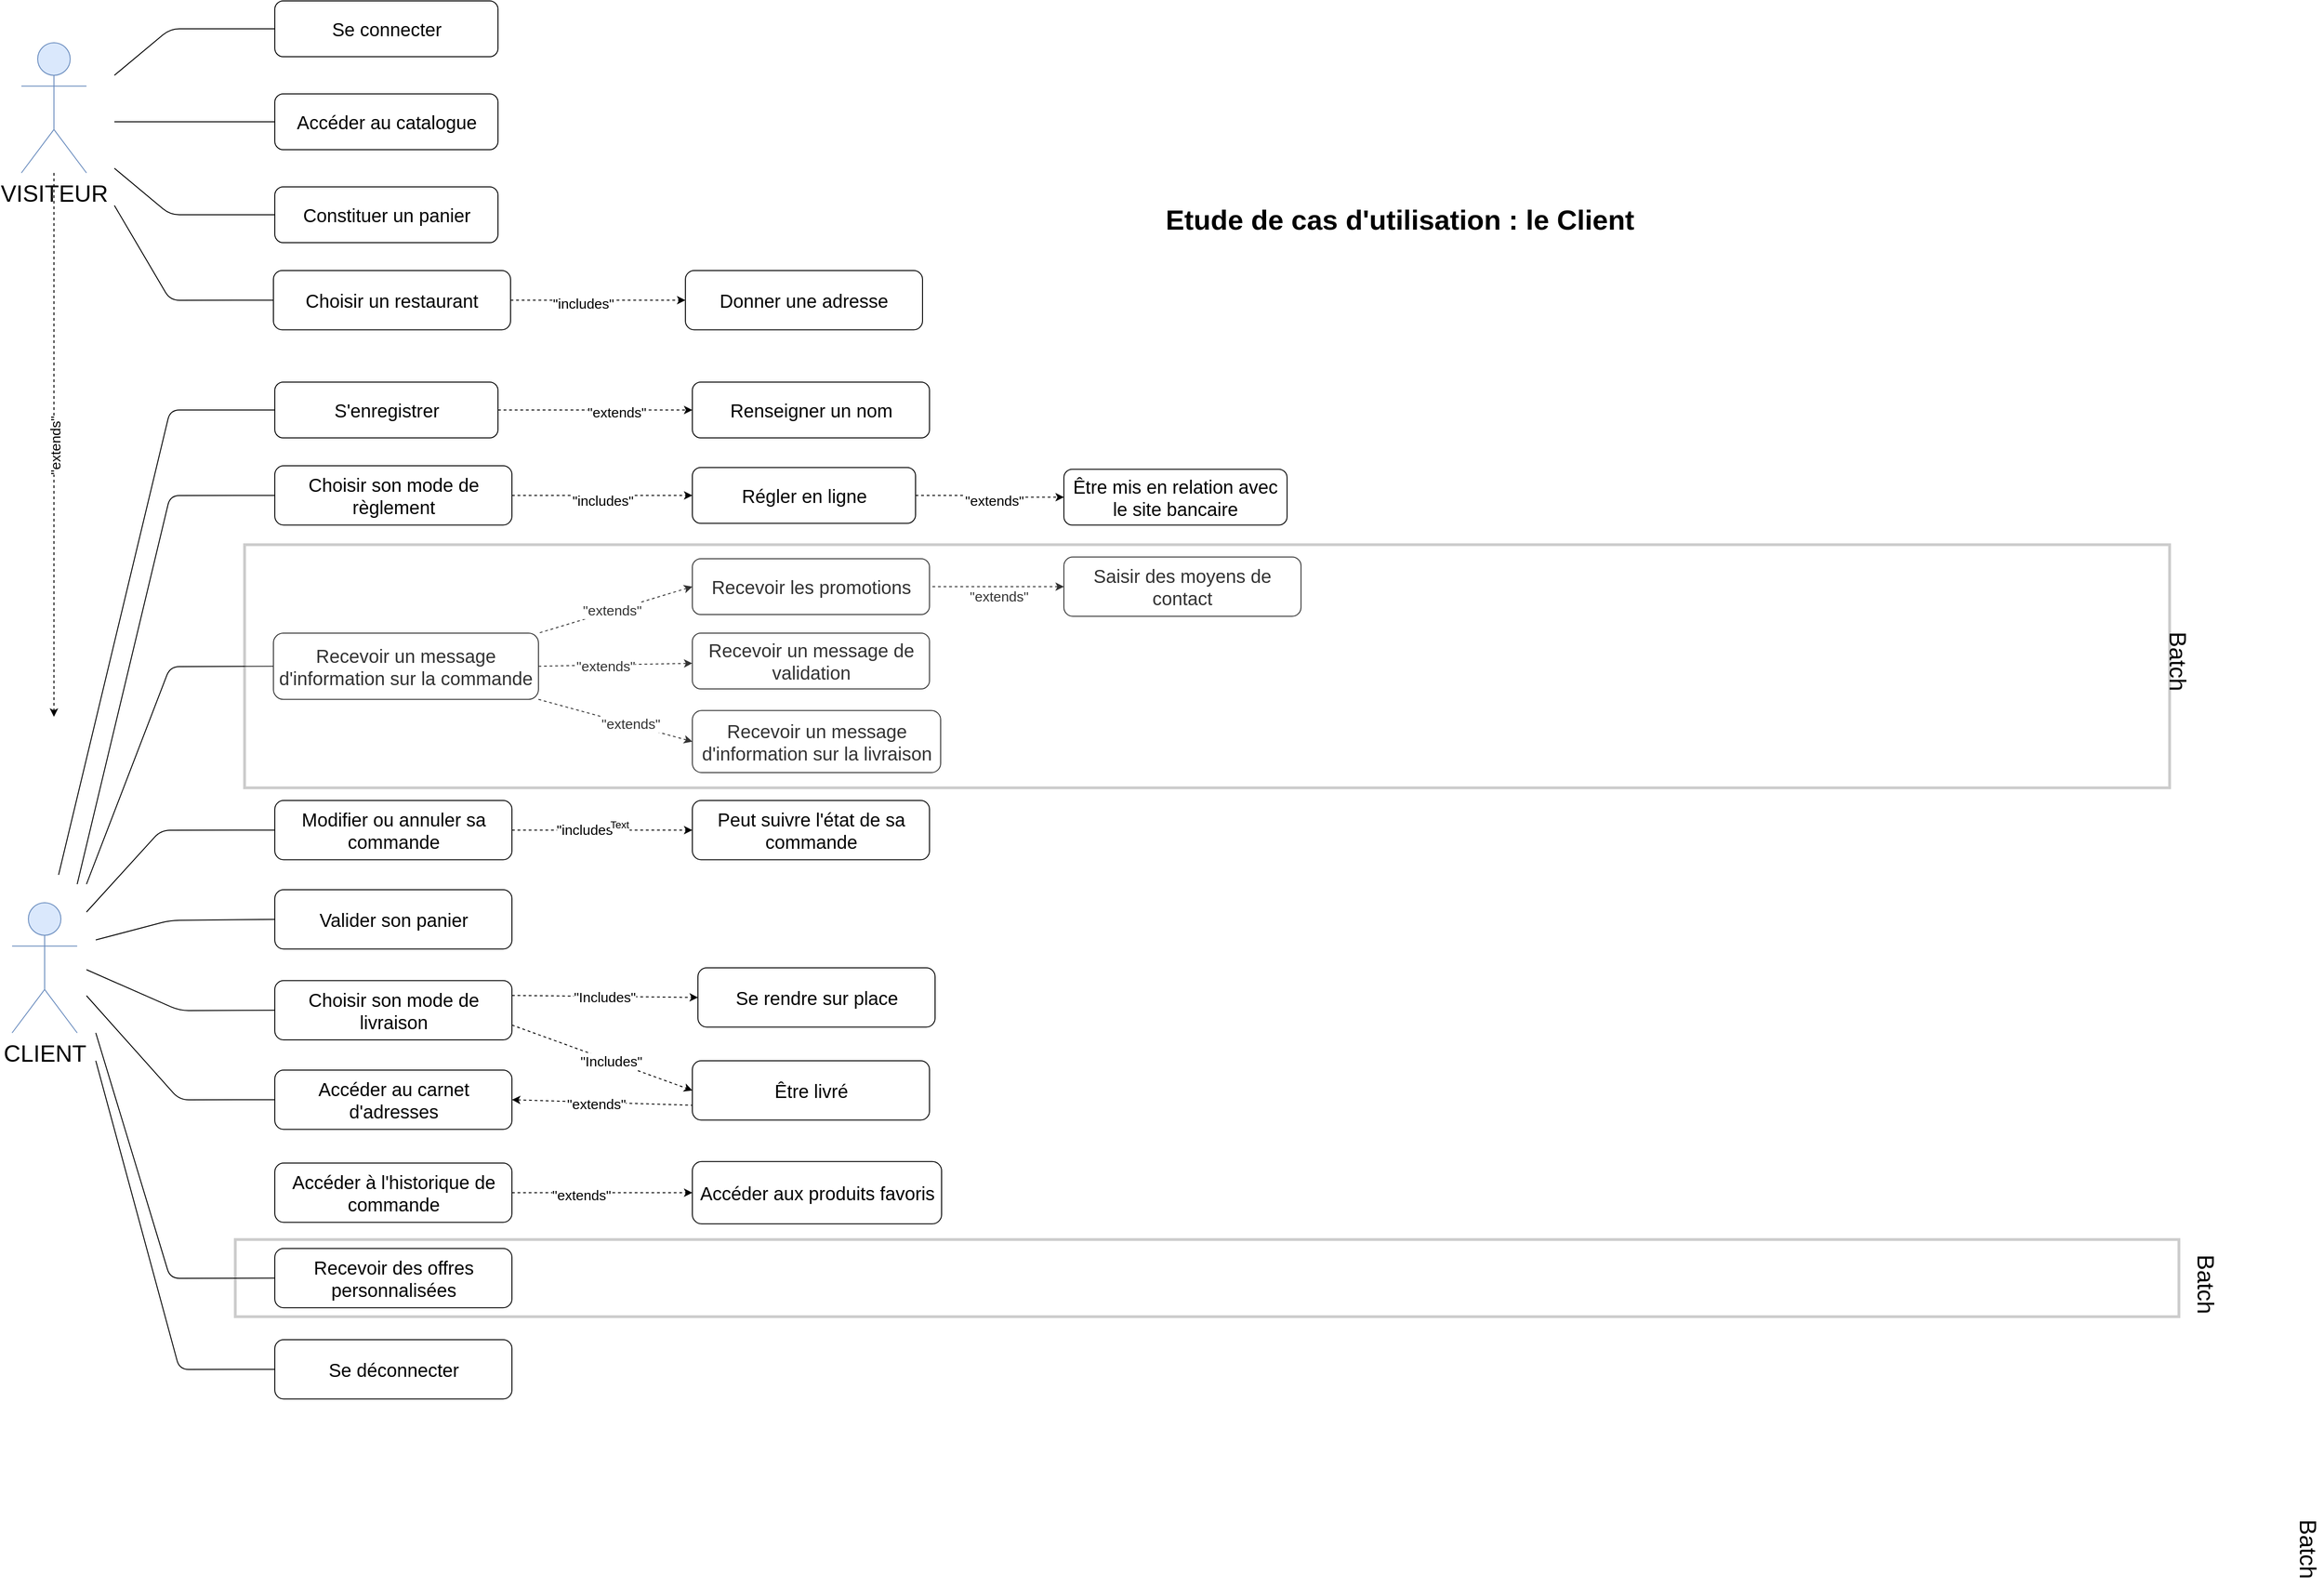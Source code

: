 <mxfile version="13.1.14" type="github">
  <diagram id="K9GapVBDPHIvFuJplNbO" name="Page-1">
    <mxGraphModel dx="2719" dy="2213" grid="1" gridSize="10" guides="1" tooltips="1" connect="1" arrows="1" fold="1" page="1" pageScale="1" pageWidth="827" pageHeight="1169" math="0" shadow="0">
      <root>
        <mxCell id="0" />
        <mxCell id="1" parent="0" />
        <mxCell id="M6-kx8zf7hQfBqXirGnj-3" value="" style="rounded=0;whiteSpace=wrap;html=1;opacity=20;strokeWidth=3;perimeterSpacing=0;" parent="1" vertex="1">
          <mxGeometry x="230" y="312.26" width="2090" height="83" as="geometry" />
        </mxCell>
        <mxCell id="MGfbBTOL-nACpGUUXOaL-126" value="&lt;font size=&quot;1&quot;&gt;&lt;b style=&quot;font-size: 30px&quot;&gt;Etude de cas d&#39;utilisation : le Client&lt;/b&gt;&lt;/font&gt;" style="text;html=1;strokeColor=none;fillColor=#ffffff;align=center;verticalAlign=middle;whiteSpace=wrap;rounded=0;" parent="1" vertex="1">
          <mxGeometry x="1205" y="-810" width="555" height="50" as="geometry" />
        </mxCell>
        <mxCell id="MGfbBTOL-nACpGUUXOaL-150" value="&lt;font style=&quot;font-size: 25px&quot;&gt;Batch&lt;/font&gt;" style="text;html=1;align=center;verticalAlign=middle;resizable=0;points=[];autosize=1;rotation=90;" parent="1" vertex="1">
          <mxGeometry x="2310" y="350" width="80" height="20" as="geometry" />
        </mxCell>
        <mxCell id="OG27PFwJGwJHBfuaEuk7-5" value="" style="endArrow=none;html=1;entryX=0;entryY=0.5;entryDx=0;entryDy=0;" parent="1" target="M6-kx8zf7hQfBqXirGnj-42" edge="1">
          <mxGeometry width="50" height="50" relative="1" as="geometry">
            <mxPoint x="70" y="22" as="sourcePoint" />
            <mxPoint x="280" y="10" as="targetPoint" />
            <Array as="points">
              <mxPoint x="170" y="66" />
            </Array>
          </mxGeometry>
        </mxCell>
        <mxCell id="OG27PFwJGwJHBfuaEuk7-23" value="" style="endArrow=classic;html=1;entryX=0;entryY=0.5;entryDx=0;entryDy=0;exitX=1;exitY=0.5;exitDx=0;exitDy=0;dashed=1;" parent="1" source="M6-kx8zf7hQfBqXirGnj-38" target="M6-kx8zf7hQfBqXirGnj-41" edge="1">
          <mxGeometry width="50" height="50" relative="1" as="geometry">
            <mxPoint x="1959.246" y="-53.988" as="sourcePoint" />
            <mxPoint x="2220" y="-20" as="targetPoint" />
          </mxGeometry>
        </mxCell>
        <mxCell id="OG27PFwJGwJHBfuaEuk7-35" value="&lt;font style=&quot;font-size: 15px&quot;&gt;&quot;includes&quot;&lt;/font&gt;" style="edgeLabel;html=1;align=center;verticalAlign=middle;resizable=0;points=[];" parent="OG27PFwJGwJHBfuaEuk7-23" vertex="1" connectable="0">
          <mxGeometry x="-0.176" y="1" relative="1" as="geometry">
            <mxPoint as="offset" />
          </mxGeometry>
        </mxCell>
        <mxCell id="iiYqBMzcklRFqchUWYKM-30" value="Text" style="edgeLabel;html=1;align=center;verticalAlign=middle;resizable=0;points=[];" vertex="1" connectable="0" parent="OG27PFwJGwJHBfuaEuk7-23">
          <mxGeometry x="0.177" y="6" relative="1" as="geometry">
            <mxPoint x="1" as="offset" />
          </mxGeometry>
        </mxCell>
        <mxCell id="OG27PFwJGwJHBfuaEuk7-39" value="&lt;font style=&quot;font-size: 15px&quot;&gt;&quot;Includes&quot;&lt;/font&gt;" style="endArrow=classic;dashed=1;html=1;exitX=1;exitY=0.25;exitDx=0;exitDy=0;entryX=0;entryY=0.5;entryDx=0;entryDy=0;endFill=1;" parent="1" source="M6-kx8zf7hQfBqXirGnj-42" target="M6-kx8zf7hQfBqXirGnj-43" edge="1">
          <mxGeometry width="50" height="50" relative="1" as="geometry">
            <mxPoint x="490" y="10" as="sourcePoint" />
            <mxPoint x="650.0" y="30" as="targetPoint" />
          </mxGeometry>
        </mxCell>
        <mxCell id="OG27PFwJGwJHBfuaEuk7-43" value="" style="endArrow=none;html=1;entryX=0;entryY=0.5;entryDx=0;entryDy=0;" parent="1" target="M6-kx8zf7hQfBqXirGnj-34" edge="1">
          <mxGeometry width="50" height="50" relative="1" as="geometry">
            <mxPoint x="80" y="-10" as="sourcePoint" />
            <mxPoint x="272.5" y="-30.625" as="targetPoint" />
            <Array as="points">
              <mxPoint x="160" y="-31" />
            </Array>
          </mxGeometry>
        </mxCell>
        <mxCell id="OG27PFwJGwJHBfuaEuk7-53" value="&lt;font style=&quot;font-size: 25px&quot;&gt;CLIENT&lt;/font&gt;" style="shape=umlActor;verticalLabelPosition=bottom;labelBackgroundColor=#ffffff;verticalAlign=top;html=1;outlineConnect=0;fillColor=#dae8fc;strokeColor=#6c8ebf;aspect=fixed;" parent="1" vertex="1">
          <mxGeometry x="-10" y="-50" width="70" height="140" as="geometry" />
        </mxCell>
        <mxCell id="9LJ6ZO7ZTpFZ964VYEQy-1" value="" style="endArrow=classic;html=1;entryX=0;entryY=0.5;entryDx=0;entryDy=0;exitX=1;exitY=0.5;exitDx=0;exitDy=0;dashed=1;" parent="1" source="M6-kx8zf7hQfBqXirGnj-28" target="M6-kx8zf7hQfBqXirGnj-27" edge="1">
          <mxGeometry width="50" height="50" relative="1" as="geometry">
            <mxPoint x="490" y="-160" as="sourcePoint" />
            <mxPoint x="640" y="-240" as="targetPoint" />
          </mxGeometry>
        </mxCell>
        <mxCell id="9LJ6ZO7ZTpFZ964VYEQy-2" value="&lt;font style=&quot;font-size: 15px&quot;&gt;&quot;includes&quot;&lt;/font&gt;" style="edgeLabel;html=1;align=center;verticalAlign=middle;resizable=0;points=[];" parent="9LJ6ZO7ZTpFZ964VYEQy-1" vertex="1" connectable="0">
          <mxGeometry x="-0.169" y="-3" relative="1" as="geometry">
            <mxPoint as="offset" />
          </mxGeometry>
        </mxCell>
        <mxCell id="9LJ6ZO7ZTpFZ964VYEQy-3" value="&lt;span style=&quot;font-size: 25px&quot;&gt;VISITEUR&lt;/span&gt;" style="shape=umlActor;verticalLabelPosition=bottom;labelBackgroundColor=#ffffff;verticalAlign=top;html=1;outlineConnect=0;fillColor=#dae8fc;strokeColor=#6c8ebf;aspect=fixed;" parent="1" vertex="1">
          <mxGeometry y="-975" width="70" height="140" as="geometry" />
        </mxCell>
        <mxCell id="9LJ6ZO7ZTpFZ964VYEQy-4" value="" style="endArrow=classic;html=1;dashed=1;" parent="1" source="9LJ6ZO7ZTpFZ964VYEQy-3" edge="1">
          <mxGeometry width="50" height="50" relative="1" as="geometry">
            <mxPoint x="60" y="-520" as="sourcePoint" />
            <mxPoint x="35" y="-250" as="targetPoint" />
          </mxGeometry>
        </mxCell>
        <mxCell id="iiYqBMzcklRFqchUWYKM-1" value="&lt;font style=&quot;font-size: 15px&quot;&gt;&quot;extends&quot;&lt;/font&gt;" style="edgeLabel;html=1;align=center;verticalAlign=middle;resizable=0;points=[];rotation=-90;" vertex="1" connectable="0" parent="9LJ6ZO7ZTpFZ964VYEQy-4">
          <mxGeometry x="0.007" y="1" relative="1" as="geometry">
            <mxPoint y="-1" as="offset" />
          </mxGeometry>
        </mxCell>
        <mxCell id="9LJ6ZO7ZTpFZ964VYEQy-13" value="" style="endArrow=classic;html=1;entryX=0;entryY=0.5;entryDx=0;entryDy=0;dashed=1;exitX=1;exitY=0.75;exitDx=0;exitDy=0;" parent="1" source="M6-kx8zf7hQfBqXirGnj-42" target="M6-kx8zf7hQfBqXirGnj-47" edge="1">
          <mxGeometry width="50" height="50" relative="1" as="geometry">
            <mxPoint x="444.859" y="26.432" as="sourcePoint" />
            <mxPoint x="790" y="90.01" as="targetPoint" />
          </mxGeometry>
        </mxCell>
        <mxCell id="9LJ6ZO7ZTpFZ964VYEQy-47" value="&lt;font style=&quot;font-size: 15px&quot;&gt;&quot;Includes&quot;&lt;/font&gt;" style="edgeLabel;html=1;align=center;verticalAlign=middle;resizable=0;points=[];" parent="9LJ6ZO7ZTpFZ964VYEQy-13" vertex="1" connectable="0">
          <mxGeometry x="0.09" relative="1" as="geometry">
            <mxPoint as="offset" />
          </mxGeometry>
        </mxCell>
        <mxCell id="9LJ6ZO7ZTpFZ964VYEQy-14" value="" style="endArrow=none;html=1;dashed=1;entryX=0;entryY=0.75;entryDx=0;entryDy=0;exitX=1;exitY=0.5;exitDx=0;exitDy=0;endFill=0;startArrow=classic;startFill=1;" parent="1" source="M6-kx8zf7hQfBqXirGnj-49" target="M6-kx8zf7hQfBqXirGnj-47" edge="1">
          <mxGeometry width="50" height="50" relative="1" as="geometry">
            <mxPoint x="496" y="220" as="sourcePoint" />
            <mxPoint x="820.754" y="104.152" as="targetPoint" />
          </mxGeometry>
        </mxCell>
        <mxCell id="9LJ6ZO7ZTpFZ964VYEQy-15" value="&lt;font style=&quot;font-size: 15px&quot;&gt;&quot;extends&quot;&lt;/font&gt;" style="edgeLabel;html=1;align=center;verticalAlign=middle;resizable=0;points=[];" parent="9LJ6ZO7ZTpFZ964VYEQy-14" vertex="1" connectable="0">
          <mxGeometry x="-0.074" y="-1" relative="1" as="geometry">
            <mxPoint as="offset" />
          </mxGeometry>
        </mxCell>
        <mxCell id="9LJ6ZO7ZTpFZ964VYEQy-27" value="" style="endArrow=none;html=1;exitX=0;exitY=0.5;exitDx=0;exitDy=0;dashed=1;endFill=0;startArrow=classic;startFill=1;entryX=1;entryY=0;entryDx=0;entryDy=0;" parent="1" source="M6-kx8zf7hQfBqXirGnj-9" target="M6-kx8zf7hQfBqXirGnj-8" edge="1">
          <mxGeometry width="50" height="50" relative="1" as="geometry">
            <mxPoint x="720.0" y="-441.2" as="sourcePoint" />
            <mxPoint x="593.087" y="-381.82" as="targetPoint" />
          </mxGeometry>
        </mxCell>
        <mxCell id="9LJ6ZO7ZTpFZ964VYEQy-48" value="&lt;font style=&quot;font-size: 15px&quot;&gt;&quot;extends&quot;&lt;/font&gt;" style="edgeLabel;html=1;align=center;verticalAlign=middle;resizable=0;points=[];" parent="9LJ6ZO7ZTpFZ964VYEQy-27" vertex="1" connectable="0">
          <mxGeometry x="0.044" y="-1" relative="1" as="geometry">
            <mxPoint as="offset" />
          </mxGeometry>
        </mxCell>
        <mxCell id="9LJ6ZO7ZTpFZ964VYEQy-28" value="" style="endArrow=classic;html=1;exitX=1;exitY=0.5;exitDx=0;exitDy=0;dashed=1;endFill=1;" parent="1" source="M6-kx8zf7hQfBqXirGnj-8" target="M6-kx8zf7hQfBqXirGnj-11" edge="1">
          <mxGeometry width="50" height="50" relative="1" as="geometry">
            <mxPoint x="644.0" y="-363.7" as="sourcePoint" />
            <mxPoint x="720.0" y="-368.1" as="targetPoint" />
          </mxGeometry>
        </mxCell>
        <mxCell id="9LJ6ZO7ZTpFZ964VYEQy-49" value="&quot;extends&quot;" style="edgeLabel;html=1;align=center;verticalAlign=middle;resizable=0;points=[];fontSize=15;" parent="9LJ6ZO7ZTpFZ964VYEQy-28" vertex="1" connectable="0">
          <mxGeometry x="-0.129" y="-1" relative="1" as="geometry">
            <mxPoint as="offset" />
          </mxGeometry>
        </mxCell>
        <mxCell id="9LJ6ZO7ZTpFZ964VYEQy-29" value="" style="endArrow=classic;html=1;exitX=1;exitY=1;exitDx=0;exitDy=0;dashed=1;startArrow=none;startFill=0;endFill=1;entryX=0;entryY=0.5;entryDx=0;entryDy=0;" parent="1" source="M6-kx8zf7hQfBqXirGnj-8" target="M6-kx8zf7hQfBqXirGnj-13" edge="1">
          <mxGeometry width="50" height="50" relative="1" as="geometry">
            <mxPoint x="593.087" y="-345.58" as="sourcePoint" />
            <mxPoint x="730" y="-300" as="targetPoint" />
          </mxGeometry>
        </mxCell>
        <mxCell id="9LJ6ZO7ZTpFZ964VYEQy-50" value="&quot;extends&quot;" style="edgeLabel;html=1;align=center;verticalAlign=middle;resizable=0;points=[];fontSize=15;" parent="9LJ6ZO7ZTpFZ964VYEQy-29" vertex="1" connectable="0">
          <mxGeometry x="0.178" y="1" relative="1" as="geometry">
            <mxPoint x="1" as="offset" />
          </mxGeometry>
        </mxCell>
        <mxCell id="9LJ6ZO7ZTpFZ964VYEQy-39" value="" style="endArrow=classic;dashed=1;html=1;entryX=0;entryY=0.5;entryDx=0;entryDy=0;exitX=1;exitY=0.5;exitDx=0;exitDy=0;endFill=1;" parent="1" source="M6-kx8zf7hQfBqXirGnj-52" target="M6-kx8zf7hQfBqXirGnj-53" edge="1">
          <mxGeometry width="50" height="50" relative="1" as="geometry">
            <mxPoint x="474.246" y="434.142" as="sourcePoint" />
            <mxPoint x="760" y="390" as="targetPoint" />
          </mxGeometry>
        </mxCell>
        <mxCell id="M6-kx8zf7hQfBqXirGnj-55" value="&quot;extends&quot;" style="edgeLabel;html=1;align=center;verticalAlign=middle;resizable=0;points=[];fontSize=15;" parent="9LJ6ZO7ZTpFZ964VYEQy-39" vertex="1" connectable="0">
          <mxGeometry x="-0.247" y="-2" relative="1" as="geometry">
            <mxPoint x="1" as="offset" />
          </mxGeometry>
        </mxCell>
        <mxCell id="9LJ6ZO7ZTpFZ964VYEQy-45" value="" style="endArrow=none;dashed=1;html=1;entryX=1;entryY=0.5;entryDx=0;entryDy=0;endFill=0;exitX=0;exitY=0.5;exitDx=0;exitDy=0;startArrow=classic;startFill=1;" parent="1" source="M6-kx8zf7hQfBqXirGnj-36" edge="1" target="M6-kx8zf7hQfBqXirGnj-9">
          <mxGeometry width="50" height="50" relative="1" as="geometry">
            <mxPoint x="1550" y="-160" as="sourcePoint" />
            <mxPoint x="950.0" y="-368.1" as="targetPoint" />
          </mxGeometry>
        </mxCell>
        <mxCell id="9LJ6ZO7ZTpFZ964VYEQy-46" value="&lt;font style=&quot;font-size: 15px&quot;&gt;&quot;extends&quot;&lt;/font&gt;" style="edgeLabel;html=1;align=center;verticalAlign=middle;resizable=0;points=[];" parent="9LJ6ZO7ZTpFZ964VYEQy-45" vertex="1" connectable="0">
          <mxGeometry x="0.506" y="3" relative="1" as="geometry">
            <mxPoint x="39.0" y="7" as="offset" />
          </mxGeometry>
        </mxCell>
        <mxCell id="M6-kx8zf7hQfBqXirGnj-6" value="&lt;span style=&quot;font-size: 20px&quot;&gt;Se connecter&lt;/span&gt;" style="rounded=1;whiteSpace=wrap;html=1;" parent="1" vertex="1">
          <mxGeometry x="272.5" y="-1020" width="240" height="60" as="geometry" />
        </mxCell>
        <mxCell id="M6-kx8zf7hQfBqXirGnj-7" value="&lt;span style=&quot;font-size: 20px&quot;&gt;Accéder au catalogue&lt;/span&gt;" style="rounded=1;whiteSpace=wrap;html=1;" parent="1" vertex="1">
          <mxGeometry x="272.5" y="-920" width="240" height="60" as="geometry" />
        </mxCell>
        <mxCell id="M6-kx8zf7hQfBqXirGnj-8" value="&lt;font style=&quot;font-size: 20px&quot;&gt;Recevoir un message d&#39;information sur la commande&lt;/font&gt;" style="rounded=1;whiteSpace=wrap;html=1;aspect=fixed;" parent="1" vertex="1">
          <mxGeometry x="271" y="-340" width="285" height="71.25" as="geometry" />
        </mxCell>
        <mxCell id="M6-kx8zf7hQfBqXirGnj-9" value="&lt;font style=&quot;font-size: 20px&quot;&gt;Recevoir les promotions&lt;/font&gt;" style="rounded=1;whiteSpace=wrap;html=1;" parent="1" vertex="1">
          <mxGeometry x="721.5" y="-420" width="255" height="60" as="geometry" />
        </mxCell>
        <mxCell id="M6-kx8zf7hQfBqXirGnj-11" value="&lt;span style=&quot;font-size: 20px&quot;&gt;Recevoir un message de validation&lt;/span&gt;" style="rounded=1;whiteSpace=wrap;html=1;" parent="1" vertex="1">
          <mxGeometry x="721.5" y="-340" width="255" height="60" as="geometry" />
        </mxCell>
        <mxCell id="M6-kx8zf7hQfBqXirGnj-13" value="&lt;span style=&quot;font-size: 20px&quot;&gt;Recevoir un message d&#39;information sur la livraison&lt;/span&gt;" style="rounded=1;whiteSpace=wrap;html=1;aspect=fixed;" parent="1" vertex="1">
          <mxGeometry x="721.5" y="-256.75" width="267" height="66.75" as="geometry" />
        </mxCell>
        <mxCell id="M6-kx8zf7hQfBqXirGnj-27" value="&lt;span style=&quot;font-size: 20px&quot;&gt;Donner une adresse&lt;/span&gt;" style="rounded=1;whiteSpace=wrap;html=1;aspect=fixed;" parent="1" vertex="1">
          <mxGeometry x="714" y="-730" width="255" height="63.75" as="geometry" />
        </mxCell>
        <mxCell id="M6-kx8zf7hQfBqXirGnj-28" value="&lt;span style=&quot;font-size: 20px&quot;&gt;Choisir un restaurant&lt;/span&gt;" style="rounded=1;whiteSpace=wrap;html=1;aspect=fixed;" parent="1" vertex="1">
          <mxGeometry x="271" y="-730" width="255" height="63.75" as="geometry" />
        </mxCell>
        <mxCell id="M6-kx8zf7hQfBqXirGnj-34" value="&lt;span style=&quot;font-size: 20px&quot;&gt;Valider son panier&lt;/span&gt;" style="rounded=1;whiteSpace=wrap;html=1;aspect=fixed;" parent="1" vertex="1">
          <mxGeometry x="272.5" y="-64" width="255" height="63.75" as="geometry" />
        </mxCell>
        <mxCell id="M6-kx8zf7hQfBqXirGnj-36" value="&lt;span style=&quot;font-size: 20px&quot;&gt;Saisir des moyens de contact&lt;/span&gt;" style="rounded=1;whiteSpace=wrap;html=1;aspect=fixed;" parent="1" vertex="1">
          <mxGeometry x="1121" y="-421.88" width="255" height="63.75" as="geometry" />
        </mxCell>
        <mxCell id="M6-kx8zf7hQfBqXirGnj-38" value="&lt;span style=&quot;font-size: 20px&quot;&gt;Modifier ou annuler sa commande&lt;/span&gt;" style="rounded=1;whiteSpace=wrap;html=1;aspect=fixed;" parent="1" vertex="1">
          <mxGeometry x="272.5" y="-160" width="255" height="63.75" as="geometry" />
        </mxCell>
        <mxCell id="iiYqBMzcklRFqchUWYKM-37" value="" style="edgeStyle=orthogonalEdgeStyle;rounded=0;orthogonalLoop=1;jettySize=auto;html=1;startArrow=none;startFill=0;endArrow=classic;endFill=1;entryX=0;entryY=0.5;entryDx=0;entryDy=0;dashed=1;" edge="1" parent="1" source="M6-kx8zf7hQfBqXirGnj-40" target="iiYqBMzcklRFqchUWYKM-23">
          <mxGeometry relative="1" as="geometry">
            <mxPoint x="607.5" y="-488.125" as="targetPoint" />
          </mxGeometry>
        </mxCell>
        <mxCell id="iiYqBMzcklRFqchUWYKM-38" value="&lt;font style=&quot;font-size: 15px&quot;&gt;&quot;includes&quot;&lt;/font&gt;" style="edgeLabel;html=1;align=center;verticalAlign=middle;resizable=0;points=[];" vertex="1" connectable="0" parent="iiYqBMzcklRFqchUWYKM-37">
          <mxGeometry x="0.005" y="-5" relative="1" as="geometry">
            <mxPoint as="offset" />
          </mxGeometry>
        </mxCell>
        <mxCell id="M6-kx8zf7hQfBqXirGnj-40" value="&lt;span style=&quot;font-size: 20px&quot;&gt;Choisir son mode de règlement&lt;/span&gt;" style="rounded=1;whiteSpace=wrap;html=1;aspect=fixed;" parent="1" vertex="1">
          <mxGeometry x="272.5" y="-520" width="255" height="63.75" as="geometry" />
        </mxCell>
        <mxCell id="M6-kx8zf7hQfBqXirGnj-41" value="&lt;span style=&quot;font-size: 20px&quot;&gt;Peut suivre l&#39;état de sa commande&lt;/span&gt;" style="rounded=1;whiteSpace=wrap;html=1;aspect=fixed;" parent="1" vertex="1">
          <mxGeometry x="721.5" y="-160" width="255" height="63.75" as="geometry" />
        </mxCell>
        <mxCell id="M6-kx8zf7hQfBqXirGnj-42" value="&lt;span style=&quot;font-size: 20px&quot;&gt;Choisir son mode de livraison&lt;/span&gt;" style="rounded=1;whiteSpace=wrap;html=1;aspect=fixed;" parent="1" vertex="1">
          <mxGeometry x="272.5" y="33.75" width="255" height="63.75" as="geometry" />
        </mxCell>
        <mxCell id="M6-kx8zf7hQfBqXirGnj-43" value="&lt;span style=&quot;font-size: 20px&quot;&gt;Se rendre sur place&lt;/span&gt;" style="rounded=1;whiteSpace=wrap;html=1;aspect=fixed;" parent="1" vertex="1">
          <mxGeometry x="727.5" y="20.0" width="255" height="63.75" as="geometry" />
        </mxCell>
        <mxCell id="M6-kx8zf7hQfBqXirGnj-47" value="&lt;span style=&quot;font-size: 20px&quot;&gt;Être livré&lt;/span&gt;" style="rounded=1;whiteSpace=wrap;html=1;aspect=fixed;" parent="1" vertex="1">
          <mxGeometry x="721.5" y="120" width="255" height="63.75" as="geometry" />
        </mxCell>
        <mxCell id="M6-kx8zf7hQfBqXirGnj-49" value="&lt;span style=&quot;font-size: 20px&quot;&gt;Accéder au carnet d&#39;adresses&lt;/span&gt;" style="rounded=1;whiteSpace=wrap;html=1;aspect=fixed;" parent="1" vertex="1">
          <mxGeometry x="272.5" y="130" width="255" height="63.75" as="geometry" />
        </mxCell>
        <mxCell id="M6-kx8zf7hQfBqXirGnj-50" value="&lt;span style=&quot;font-size: 20px&quot;&gt;Se déconnecter&lt;/span&gt;" style="rounded=1;whiteSpace=wrap;html=1;aspect=fixed;" parent="1" vertex="1">
          <mxGeometry x="272.5" y="420" width="255" height="63.75" as="geometry" />
        </mxCell>
        <mxCell id="M6-kx8zf7hQfBqXirGnj-52" value="&lt;span style=&quot;font-size: 20px&quot;&gt;Accéder à l&#39;historique de commande&lt;/span&gt;" style="rounded=1;whiteSpace=wrap;html=1;aspect=fixed;" parent="1" vertex="1">
          <mxGeometry x="272.5" y="230" width="255" height="63.75" as="geometry" />
        </mxCell>
        <mxCell id="M6-kx8zf7hQfBqXirGnj-53" value="&lt;span style=&quot;font-size: 20px&quot;&gt;Accéder aux produits favoris&lt;/span&gt;" style="rounded=1;whiteSpace=wrap;html=1;aspect=fixed;" parent="1" vertex="1">
          <mxGeometry x="721.5" y="228.38" width="268" height="67" as="geometry" />
        </mxCell>
        <mxCell id="M6-kx8zf7hQfBqXirGnj-54" value="&lt;span style=&quot;font-size: 20px&quot;&gt;Recevoir des offres personnalisées&lt;/span&gt;" style="rounded=1;whiteSpace=wrap;html=1;aspect=fixed;" parent="1" vertex="1">
          <mxGeometry x="272.5" y="321.88" width="255" height="63.75" as="geometry" />
        </mxCell>
        <mxCell id="M6-kx8zf7hQfBqXirGnj-78" value="" style="endArrow=none;html=1;fontSize=15;exitX=0;exitY=0.5;exitDx=0;exitDy=0;" parent="1" edge="1" source="M6-kx8zf7hQfBqXirGnj-8">
          <mxGeometry width="50" height="50" relative="1" as="geometry">
            <mxPoint x="200" y="-340" as="sourcePoint" />
            <mxPoint x="70" y="-70" as="targetPoint" />
            <Array as="points">
              <mxPoint x="160" y="-304" />
            </Array>
          </mxGeometry>
        </mxCell>
        <mxCell id="M6-kx8zf7hQfBqXirGnj-79" value="" style="endArrow=none;html=1;fontSize=15;entryX=0;entryY=0.5;entryDx=0;entryDy=0;" parent="1" target="M6-kx8zf7hQfBqXirGnj-28" edge="1">
          <mxGeometry width="50" height="50" relative="1" as="geometry">
            <mxPoint x="100" y="-800" as="sourcePoint" />
            <mxPoint x="790" y="-140" as="targetPoint" />
            <Array as="points">
              <mxPoint x="160" y="-698" />
            </Array>
          </mxGeometry>
        </mxCell>
        <mxCell id="M6-kx8zf7hQfBqXirGnj-83" value="" style="endArrow=none;html=1;fontSize=15;exitX=0;exitY=0.5;exitDx=0;exitDy=0;" parent="1" source="M6-kx8zf7hQfBqXirGnj-49" edge="1">
          <mxGeometry width="50" height="50" relative="1" as="geometry">
            <mxPoint x="760" y="360" as="sourcePoint" />
            <mxPoint x="70" y="50" as="targetPoint" />
            <Array as="points">
              <mxPoint x="170" y="162" />
            </Array>
          </mxGeometry>
        </mxCell>
        <mxCell id="M6-kx8zf7hQfBqXirGnj-85" value="" style="endArrow=none;html=1;fontSize=15;entryX=0;entryY=0.5;entryDx=0;entryDy=0;" parent="1" target="M6-kx8zf7hQfBqXirGnj-50" edge="1">
          <mxGeometry width="50" height="50" relative="1" as="geometry">
            <mxPoint x="80" y="120" as="sourcePoint" />
            <mxPoint x="810" y="310" as="targetPoint" />
            <Array as="points">
              <mxPoint x="170" y="452" />
            </Array>
          </mxGeometry>
        </mxCell>
        <mxCell id="M6-kx8zf7hQfBqXirGnj-89" value="" style="endArrow=none;html=1;fontSize=15;exitX=0;exitY=0.5;exitDx=0;exitDy=0;" parent="1" source="M6-kx8zf7hQfBqXirGnj-54" edge="1">
          <mxGeometry width="50" height="50" relative="1" as="geometry">
            <mxPoint x="760" y="610" as="sourcePoint" />
            <mxPoint x="80" y="90" as="targetPoint" />
            <Array as="points">
              <mxPoint x="160" y="354" />
            </Array>
          </mxGeometry>
        </mxCell>
        <mxCell id="M6-kx8zf7hQfBqXirGnj-90" value="&lt;font style=&quot;font-size: 25px&quot;&gt;Batch&lt;/font&gt;" style="text;html=1;align=center;verticalAlign=middle;resizable=0;points=[];autosize=1;rotation=90;" parent="1" vertex="1">
          <mxGeometry x="2420" y="634.88" width="80" height="20" as="geometry" />
        </mxCell>
        <mxCell id="iiYqBMzcklRFqchUWYKM-2" value="&lt;span style=&quot;font-size: 20px&quot;&gt;Constituer un panier&lt;/span&gt;" style="rounded=1;whiteSpace=wrap;html=1;" vertex="1" parent="1">
          <mxGeometry x="272.5" y="-820" width="240" height="60" as="geometry" />
        </mxCell>
        <mxCell id="iiYqBMzcklRFqchUWYKM-5" value="" style="endArrow=none;html=1;entryX=0;entryY=0.5;entryDx=0;entryDy=0;" edge="1" parent="1" target="M6-kx8zf7hQfBqXirGnj-7">
          <mxGeometry width="50" height="50" relative="1" as="geometry">
            <mxPoint x="100" y="-890" as="sourcePoint" />
            <mxPoint x="250" y="-550" as="targetPoint" />
            <Array as="points">
              <mxPoint x="160" y="-890" />
            </Array>
          </mxGeometry>
        </mxCell>
        <mxCell id="iiYqBMzcklRFqchUWYKM-7" value="" style="endArrow=none;html=1;exitX=0;exitY=0.5;exitDx=0;exitDy=0;" edge="1" parent="1" source="M6-kx8zf7hQfBqXirGnj-6">
          <mxGeometry width="50" height="50" relative="1" as="geometry">
            <mxPoint x="200" y="-500" as="sourcePoint" />
            <mxPoint x="100" y="-940" as="targetPoint" />
            <Array as="points">
              <mxPoint x="160" y="-990" />
            </Array>
          </mxGeometry>
        </mxCell>
        <mxCell id="iiYqBMzcklRFqchUWYKM-9" value="&lt;span style=&quot;font-size: 20px&quot;&gt;S&#39;enregistrer&lt;/span&gt;" style="rounded=1;whiteSpace=wrap;html=1;" vertex="1" parent="1">
          <mxGeometry x="272.5" y="-610" width="240" height="60" as="geometry" />
        </mxCell>
        <mxCell id="iiYqBMzcklRFqchUWYKM-10" value="&lt;font style=&quot;font-size: 20px&quot;&gt;Renseigner un nom&lt;/font&gt;" style="rounded=1;whiteSpace=wrap;html=1;" vertex="1" parent="1">
          <mxGeometry x="721.5" y="-610" width="255" height="60" as="geometry" />
        </mxCell>
        <mxCell id="iiYqBMzcklRFqchUWYKM-12" value="" style="endArrow=classic;html=1;entryX=0;entryY=0.5;entryDx=0;entryDy=0;exitX=1;exitY=0.5;exitDx=0;exitDy=0;dashed=1;" edge="1" parent="1" source="iiYqBMzcklRFqchUWYKM-9" target="iiYqBMzcklRFqchUWYKM-10">
          <mxGeometry width="50" height="50" relative="1" as="geometry">
            <mxPoint x="660" y="-480" as="sourcePoint" />
            <mxPoint x="710" y="-530" as="targetPoint" />
          </mxGeometry>
        </mxCell>
        <mxCell id="iiYqBMzcklRFqchUWYKM-13" value="&lt;font style=&quot;font-size: 15px&quot;&gt;&quot;extends&quot;&lt;/font&gt;" style="edgeLabel;html=1;align=center;verticalAlign=middle;resizable=0;points=[];" vertex="1" connectable="0" parent="iiYqBMzcklRFqchUWYKM-12">
          <mxGeometry x="0.225" y="-2" relative="1" as="geometry">
            <mxPoint x="-1" as="offset" />
          </mxGeometry>
        </mxCell>
        <mxCell id="iiYqBMzcklRFqchUWYKM-17" value="" style="endArrow=none;html=1;entryX=0;entryY=0.5;entryDx=0;entryDy=0;" edge="1" parent="1" target="iiYqBMzcklRFqchUWYKM-9">
          <mxGeometry width="50" height="50" relative="1" as="geometry">
            <mxPoint x="40" y="-80" as="sourcePoint" />
            <mxPoint x="740" y="-270" as="targetPoint" />
            <Array as="points">
              <mxPoint x="160" y="-580" />
            </Array>
          </mxGeometry>
        </mxCell>
        <mxCell id="iiYqBMzcklRFqchUWYKM-18" value="" style="rounded=0;whiteSpace=wrap;html=1;opacity=20;strokeWidth=3;perimeterSpacing=0;" vertex="1" parent="1">
          <mxGeometry x="240" y="-435.12" width="2070" height="261.5" as="geometry" />
        </mxCell>
        <mxCell id="iiYqBMzcklRFqchUWYKM-19" value="" style="endArrow=none;html=1;entryX=0;entryY=0.5;entryDx=0;entryDy=0;" edge="1" parent="1" target="iiYqBMzcklRFqchUWYKM-2">
          <mxGeometry width="50" height="50" relative="1" as="geometry">
            <mxPoint x="100" y="-840" as="sourcePoint" />
            <mxPoint x="850" y="-620" as="targetPoint" />
            <Array as="points">
              <mxPoint x="160" y="-790" />
            </Array>
          </mxGeometry>
        </mxCell>
        <mxCell id="iiYqBMzcklRFqchUWYKM-22" value="&lt;font style=&quot;font-size: 25px&quot;&gt;Batch&lt;/font&gt;" style="text;html=1;align=center;verticalAlign=middle;resizable=0;points=[];autosize=1;rotation=90;" vertex="1" parent="1">
          <mxGeometry x="2280" y="-320" width="80" height="20" as="geometry" />
        </mxCell>
        <mxCell id="iiYqBMzcklRFqchUWYKM-25" value="" style="edgeStyle=orthogonalEdgeStyle;rounded=0;orthogonalLoop=1;jettySize=auto;html=1;dashed=1;" edge="1" parent="1" source="iiYqBMzcklRFqchUWYKM-23" target="iiYqBMzcklRFqchUWYKM-24">
          <mxGeometry relative="1" as="geometry" />
        </mxCell>
        <mxCell id="iiYqBMzcklRFqchUWYKM-29" value="&lt;font style=&quot;font-size: 15px&quot;&gt;&quot;extends&quot;&lt;/font&gt;" style="edgeLabel;html=1;align=center;verticalAlign=middle;resizable=0;points=[];" vertex="1" connectable="0" parent="iiYqBMzcklRFqchUWYKM-25">
          <mxGeometry x="0.057" y="-3" relative="1" as="geometry">
            <mxPoint x="1" as="offset" />
          </mxGeometry>
        </mxCell>
        <mxCell id="iiYqBMzcklRFqchUWYKM-23" value="&lt;span style=&quot;font-size: 20px&quot;&gt;Régler en ligne&lt;/span&gt;" style="rounded=1;whiteSpace=wrap;html=1;" vertex="1" parent="1">
          <mxGeometry x="721.5" y="-518.12" width="240" height="60" as="geometry" />
        </mxCell>
        <mxCell id="iiYqBMzcklRFqchUWYKM-24" value="&lt;font style=&quot;font-size: 20px&quot;&gt;Être mis en relation avec le site bancaire&lt;/font&gt;" style="rounded=1;whiteSpace=wrap;html=1;" vertex="1" parent="1">
          <mxGeometry x="1121" y="-516.25" width="240" height="60" as="geometry" />
        </mxCell>
        <mxCell id="iiYqBMzcklRFqchUWYKM-31" value="" style="endArrow=none;html=1;entryX=0;entryY=0.5;entryDx=0;entryDy=0;" edge="1" parent="1" target="M6-kx8zf7hQfBqXirGnj-40">
          <mxGeometry width="50" height="50" relative="1" as="geometry">
            <mxPoint x="60" y="-70" as="sourcePoint" />
            <mxPoint x="610" y="-430" as="targetPoint" />
            <Array as="points">
              <mxPoint x="160" y="-488" />
            </Array>
          </mxGeometry>
        </mxCell>
        <mxCell id="iiYqBMzcklRFqchUWYKM-34" value="" style="endArrow=none;html=1;entryX=0;entryY=0.5;entryDx=0;entryDy=0;" edge="1" parent="1" target="M6-kx8zf7hQfBqXirGnj-38">
          <mxGeometry width="50" height="50" relative="1" as="geometry">
            <mxPoint x="70" y="-40" as="sourcePoint" />
            <mxPoint x="300" y="-330" as="targetPoint" />
            <Array as="points">
              <mxPoint x="150" y="-128" />
            </Array>
          </mxGeometry>
        </mxCell>
      </root>
    </mxGraphModel>
  </diagram>
</mxfile>
